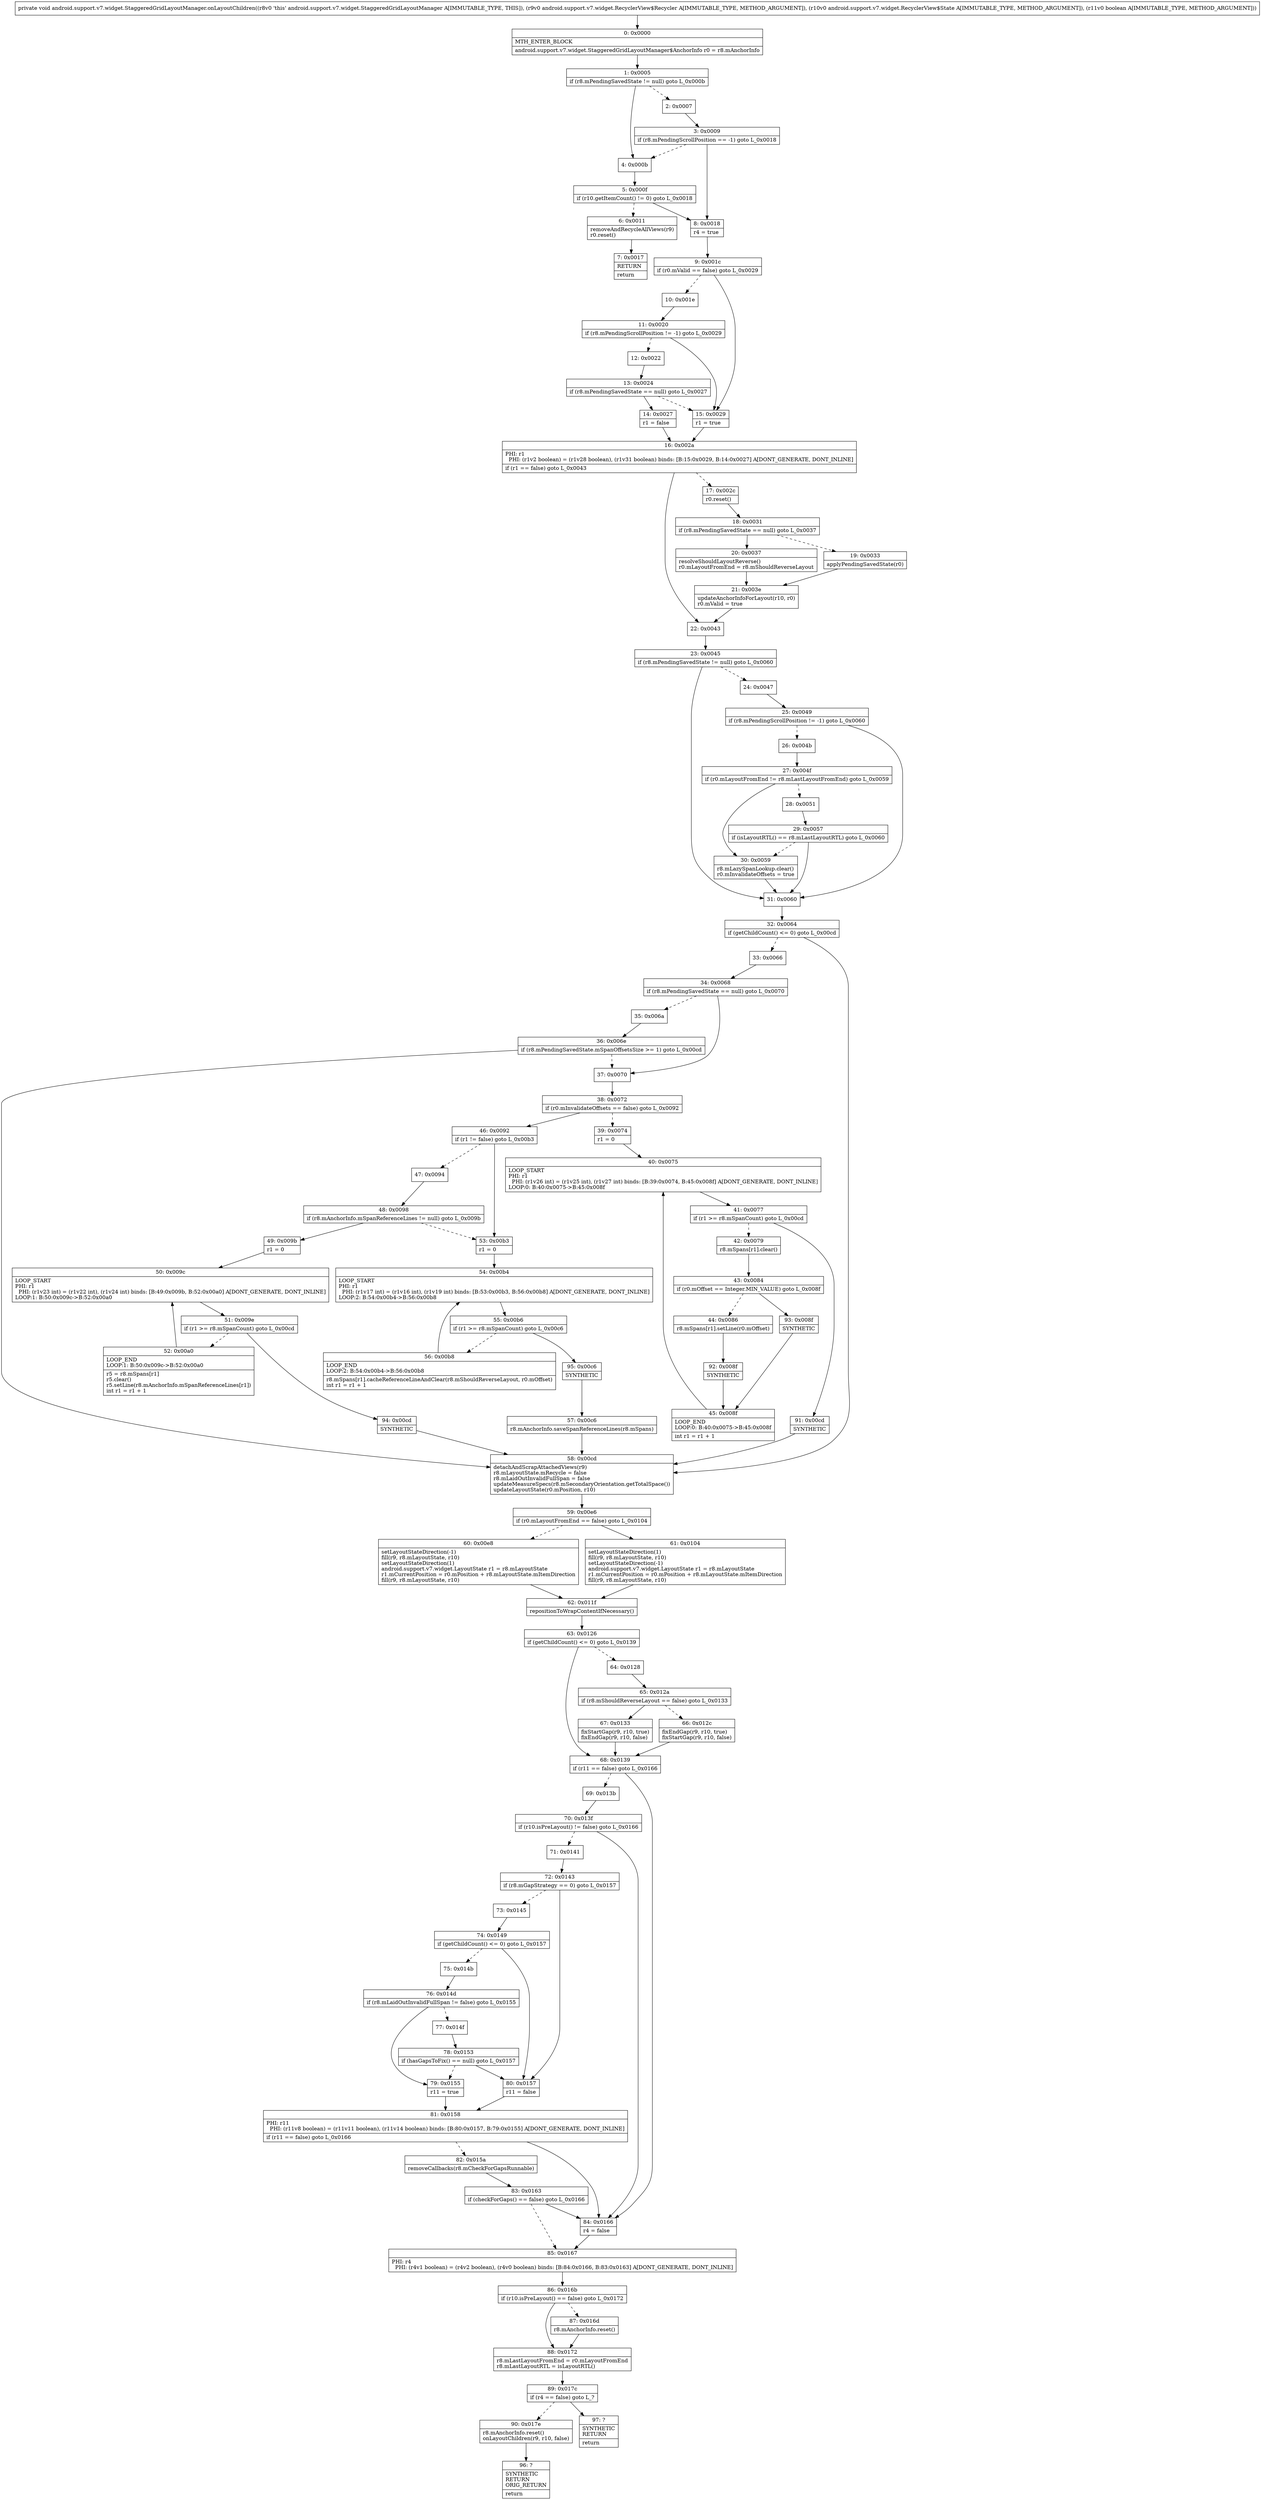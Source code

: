 digraph "CFG forandroid.support.v7.widget.StaggeredGridLayoutManager.onLayoutChildren(Landroid\/support\/v7\/widget\/RecyclerView$Recycler;Landroid\/support\/v7\/widget\/RecyclerView$State;Z)V" {
Node_0 [shape=record,label="{0\:\ 0x0000|MTH_ENTER_BLOCK\l|android.support.v7.widget.StaggeredGridLayoutManager$AnchorInfo r0 = r8.mAnchorInfo\l}"];
Node_1 [shape=record,label="{1\:\ 0x0005|if (r8.mPendingSavedState != null) goto L_0x000b\l}"];
Node_2 [shape=record,label="{2\:\ 0x0007}"];
Node_3 [shape=record,label="{3\:\ 0x0009|if (r8.mPendingScrollPosition == \-1) goto L_0x0018\l}"];
Node_4 [shape=record,label="{4\:\ 0x000b}"];
Node_5 [shape=record,label="{5\:\ 0x000f|if (r10.getItemCount() != 0) goto L_0x0018\l}"];
Node_6 [shape=record,label="{6\:\ 0x0011|removeAndRecycleAllViews(r9)\lr0.reset()\l}"];
Node_7 [shape=record,label="{7\:\ 0x0017|RETURN\l|return\l}"];
Node_8 [shape=record,label="{8\:\ 0x0018|r4 = true\l}"];
Node_9 [shape=record,label="{9\:\ 0x001c|if (r0.mValid == false) goto L_0x0029\l}"];
Node_10 [shape=record,label="{10\:\ 0x001e}"];
Node_11 [shape=record,label="{11\:\ 0x0020|if (r8.mPendingScrollPosition != \-1) goto L_0x0029\l}"];
Node_12 [shape=record,label="{12\:\ 0x0022}"];
Node_13 [shape=record,label="{13\:\ 0x0024|if (r8.mPendingSavedState == null) goto L_0x0027\l}"];
Node_14 [shape=record,label="{14\:\ 0x0027|r1 = false\l}"];
Node_15 [shape=record,label="{15\:\ 0x0029|r1 = true\l}"];
Node_16 [shape=record,label="{16\:\ 0x002a|PHI: r1 \l  PHI: (r1v2 boolean) = (r1v28 boolean), (r1v31 boolean) binds: [B:15:0x0029, B:14:0x0027] A[DONT_GENERATE, DONT_INLINE]\l|if (r1 == false) goto L_0x0043\l}"];
Node_17 [shape=record,label="{17\:\ 0x002c|r0.reset()\l}"];
Node_18 [shape=record,label="{18\:\ 0x0031|if (r8.mPendingSavedState == null) goto L_0x0037\l}"];
Node_19 [shape=record,label="{19\:\ 0x0033|applyPendingSavedState(r0)\l}"];
Node_20 [shape=record,label="{20\:\ 0x0037|resolveShouldLayoutReverse()\lr0.mLayoutFromEnd = r8.mShouldReverseLayout\l}"];
Node_21 [shape=record,label="{21\:\ 0x003e|updateAnchorInfoForLayout(r10, r0)\lr0.mValid = true\l}"];
Node_22 [shape=record,label="{22\:\ 0x0043}"];
Node_23 [shape=record,label="{23\:\ 0x0045|if (r8.mPendingSavedState != null) goto L_0x0060\l}"];
Node_24 [shape=record,label="{24\:\ 0x0047}"];
Node_25 [shape=record,label="{25\:\ 0x0049|if (r8.mPendingScrollPosition != \-1) goto L_0x0060\l}"];
Node_26 [shape=record,label="{26\:\ 0x004b}"];
Node_27 [shape=record,label="{27\:\ 0x004f|if (r0.mLayoutFromEnd != r8.mLastLayoutFromEnd) goto L_0x0059\l}"];
Node_28 [shape=record,label="{28\:\ 0x0051}"];
Node_29 [shape=record,label="{29\:\ 0x0057|if (isLayoutRTL() == r8.mLastLayoutRTL) goto L_0x0060\l}"];
Node_30 [shape=record,label="{30\:\ 0x0059|r8.mLazySpanLookup.clear()\lr0.mInvalidateOffsets = true\l}"];
Node_31 [shape=record,label="{31\:\ 0x0060}"];
Node_32 [shape=record,label="{32\:\ 0x0064|if (getChildCount() \<= 0) goto L_0x00cd\l}"];
Node_33 [shape=record,label="{33\:\ 0x0066}"];
Node_34 [shape=record,label="{34\:\ 0x0068|if (r8.mPendingSavedState == null) goto L_0x0070\l}"];
Node_35 [shape=record,label="{35\:\ 0x006a}"];
Node_36 [shape=record,label="{36\:\ 0x006e|if (r8.mPendingSavedState.mSpanOffsetsSize \>= 1) goto L_0x00cd\l}"];
Node_37 [shape=record,label="{37\:\ 0x0070}"];
Node_38 [shape=record,label="{38\:\ 0x0072|if (r0.mInvalidateOffsets == false) goto L_0x0092\l}"];
Node_39 [shape=record,label="{39\:\ 0x0074|r1 = 0\l}"];
Node_40 [shape=record,label="{40\:\ 0x0075|LOOP_START\lPHI: r1 \l  PHI: (r1v26 int) = (r1v25 int), (r1v27 int) binds: [B:39:0x0074, B:45:0x008f] A[DONT_GENERATE, DONT_INLINE]\lLOOP:0: B:40:0x0075\-\>B:45:0x008f\l}"];
Node_41 [shape=record,label="{41\:\ 0x0077|if (r1 \>= r8.mSpanCount) goto L_0x00cd\l}"];
Node_42 [shape=record,label="{42\:\ 0x0079|r8.mSpans[r1].clear()\l}"];
Node_43 [shape=record,label="{43\:\ 0x0084|if (r0.mOffset == Integer.MIN_VALUE) goto L_0x008f\l}"];
Node_44 [shape=record,label="{44\:\ 0x0086|r8.mSpans[r1].setLine(r0.mOffset)\l}"];
Node_45 [shape=record,label="{45\:\ 0x008f|LOOP_END\lLOOP:0: B:40:0x0075\-\>B:45:0x008f\l|int r1 = r1 + 1\l}"];
Node_46 [shape=record,label="{46\:\ 0x0092|if (r1 != false) goto L_0x00b3\l}"];
Node_47 [shape=record,label="{47\:\ 0x0094}"];
Node_48 [shape=record,label="{48\:\ 0x0098|if (r8.mAnchorInfo.mSpanReferenceLines != null) goto L_0x009b\l}"];
Node_49 [shape=record,label="{49\:\ 0x009b|r1 = 0\l}"];
Node_50 [shape=record,label="{50\:\ 0x009c|LOOP_START\lPHI: r1 \l  PHI: (r1v23 int) = (r1v22 int), (r1v24 int) binds: [B:49:0x009b, B:52:0x00a0] A[DONT_GENERATE, DONT_INLINE]\lLOOP:1: B:50:0x009c\-\>B:52:0x00a0\l}"];
Node_51 [shape=record,label="{51\:\ 0x009e|if (r1 \>= r8.mSpanCount) goto L_0x00cd\l}"];
Node_52 [shape=record,label="{52\:\ 0x00a0|LOOP_END\lLOOP:1: B:50:0x009c\-\>B:52:0x00a0\l|r5 = r8.mSpans[r1]\lr5.clear()\lr5.setLine(r8.mAnchorInfo.mSpanReferenceLines[r1])\lint r1 = r1 + 1\l}"];
Node_53 [shape=record,label="{53\:\ 0x00b3|r1 = 0\l}"];
Node_54 [shape=record,label="{54\:\ 0x00b4|LOOP_START\lPHI: r1 \l  PHI: (r1v17 int) = (r1v16 int), (r1v19 int) binds: [B:53:0x00b3, B:56:0x00b8] A[DONT_GENERATE, DONT_INLINE]\lLOOP:2: B:54:0x00b4\-\>B:56:0x00b8\l}"];
Node_55 [shape=record,label="{55\:\ 0x00b6|if (r1 \>= r8.mSpanCount) goto L_0x00c6\l}"];
Node_56 [shape=record,label="{56\:\ 0x00b8|LOOP_END\lLOOP:2: B:54:0x00b4\-\>B:56:0x00b8\l|r8.mSpans[r1].cacheReferenceLineAndClear(r8.mShouldReverseLayout, r0.mOffset)\lint r1 = r1 + 1\l}"];
Node_57 [shape=record,label="{57\:\ 0x00c6|r8.mAnchorInfo.saveSpanReferenceLines(r8.mSpans)\l}"];
Node_58 [shape=record,label="{58\:\ 0x00cd|detachAndScrapAttachedViews(r9)\lr8.mLayoutState.mRecycle = false\lr8.mLaidOutInvalidFullSpan = false\lupdateMeasureSpecs(r8.mSecondaryOrientation.getTotalSpace())\lupdateLayoutState(r0.mPosition, r10)\l}"];
Node_59 [shape=record,label="{59\:\ 0x00e6|if (r0.mLayoutFromEnd == false) goto L_0x0104\l}"];
Node_60 [shape=record,label="{60\:\ 0x00e8|setLayoutStateDirection(\-1)\lfill(r9, r8.mLayoutState, r10)\lsetLayoutStateDirection(1)\landroid.support.v7.widget.LayoutState r1 = r8.mLayoutState\lr1.mCurrentPosition = r0.mPosition + r8.mLayoutState.mItemDirection\lfill(r9, r8.mLayoutState, r10)\l}"];
Node_61 [shape=record,label="{61\:\ 0x0104|setLayoutStateDirection(1)\lfill(r9, r8.mLayoutState, r10)\lsetLayoutStateDirection(\-1)\landroid.support.v7.widget.LayoutState r1 = r8.mLayoutState\lr1.mCurrentPosition = r0.mPosition + r8.mLayoutState.mItemDirection\lfill(r9, r8.mLayoutState, r10)\l}"];
Node_62 [shape=record,label="{62\:\ 0x011f|repositionToWrapContentIfNecessary()\l}"];
Node_63 [shape=record,label="{63\:\ 0x0126|if (getChildCount() \<= 0) goto L_0x0139\l}"];
Node_64 [shape=record,label="{64\:\ 0x0128}"];
Node_65 [shape=record,label="{65\:\ 0x012a|if (r8.mShouldReverseLayout == false) goto L_0x0133\l}"];
Node_66 [shape=record,label="{66\:\ 0x012c|fixEndGap(r9, r10, true)\lfixStartGap(r9, r10, false)\l}"];
Node_67 [shape=record,label="{67\:\ 0x0133|fixStartGap(r9, r10, true)\lfixEndGap(r9, r10, false)\l}"];
Node_68 [shape=record,label="{68\:\ 0x0139|if (r11 == false) goto L_0x0166\l}"];
Node_69 [shape=record,label="{69\:\ 0x013b}"];
Node_70 [shape=record,label="{70\:\ 0x013f|if (r10.isPreLayout() != false) goto L_0x0166\l}"];
Node_71 [shape=record,label="{71\:\ 0x0141}"];
Node_72 [shape=record,label="{72\:\ 0x0143|if (r8.mGapStrategy == 0) goto L_0x0157\l}"];
Node_73 [shape=record,label="{73\:\ 0x0145}"];
Node_74 [shape=record,label="{74\:\ 0x0149|if (getChildCount() \<= 0) goto L_0x0157\l}"];
Node_75 [shape=record,label="{75\:\ 0x014b}"];
Node_76 [shape=record,label="{76\:\ 0x014d|if (r8.mLaidOutInvalidFullSpan != false) goto L_0x0155\l}"];
Node_77 [shape=record,label="{77\:\ 0x014f}"];
Node_78 [shape=record,label="{78\:\ 0x0153|if (hasGapsToFix() == null) goto L_0x0157\l}"];
Node_79 [shape=record,label="{79\:\ 0x0155|r11 = true\l}"];
Node_80 [shape=record,label="{80\:\ 0x0157|r11 = false\l}"];
Node_81 [shape=record,label="{81\:\ 0x0158|PHI: r11 \l  PHI: (r11v8 boolean) = (r11v11 boolean), (r11v14 boolean) binds: [B:80:0x0157, B:79:0x0155] A[DONT_GENERATE, DONT_INLINE]\l|if (r11 == false) goto L_0x0166\l}"];
Node_82 [shape=record,label="{82\:\ 0x015a|removeCallbacks(r8.mCheckForGapsRunnable)\l}"];
Node_83 [shape=record,label="{83\:\ 0x0163|if (checkForGaps() == false) goto L_0x0166\l}"];
Node_84 [shape=record,label="{84\:\ 0x0166|r4 = false\l}"];
Node_85 [shape=record,label="{85\:\ 0x0167|PHI: r4 \l  PHI: (r4v1 boolean) = (r4v2 boolean), (r4v0 boolean) binds: [B:84:0x0166, B:83:0x0163] A[DONT_GENERATE, DONT_INLINE]\l}"];
Node_86 [shape=record,label="{86\:\ 0x016b|if (r10.isPreLayout() == false) goto L_0x0172\l}"];
Node_87 [shape=record,label="{87\:\ 0x016d|r8.mAnchorInfo.reset()\l}"];
Node_88 [shape=record,label="{88\:\ 0x0172|r8.mLastLayoutFromEnd = r0.mLayoutFromEnd\lr8.mLastLayoutRTL = isLayoutRTL()\l}"];
Node_89 [shape=record,label="{89\:\ 0x017c|if (r4 == false) goto L_?\l}"];
Node_90 [shape=record,label="{90\:\ 0x017e|r8.mAnchorInfo.reset()\lonLayoutChildren(r9, r10, false)\l}"];
Node_91 [shape=record,label="{91\:\ 0x00cd|SYNTHETIC\l}"];
Node_92 [shape=record,label="{92\:\ 0x008f|SYNTHETIC\l}"];
Node_93 [shape=record,label="{93\:\ 0x008f|SYNTHETIC\l}"];
Node_94 [shape=record,label="{94\:\ 0x00cd|SYNTHETIC\l}"];
Node_95 [shape=record,label="{95\:\ 0x00c6|SYNTHETIC\l}"];
Node_96 [shape=record,label="{96\:\ ?|SYNTHETIC\lRETURN\lORIG_RETURN\l|return\l}"];
Node_97 [shape=record,label="{97\:\ ?|SYNTHETIC\lRETURN\l|return\l}"];
MethodNode[shape=record,label="{private void android.support.v7.widget.StaggeredGridLayoutManager.onLayoutChildren((r8v0 'this' android.support.v7.widget.StaggeredGridLayoutManager A[IMMUTABLE_TYPE, THIS]), (r9v0 android.support.v7.widget.RecyclerView$Recycler A[IMMUTABLE_TYPE, METHOD_ARGUMENT]), (r10v0 android.support.v7.widget.RecyclerView$State A[IMMUTABLE_TYPE, METHOD_ARGUMENT]), (r11v0 boolean A[IMMUTABLE_TYPE, METHOD_ARGUMENT])) }"];
MethodNode -> Node_0;
Node_0 -> Node_1;
Node_1 -> Node_2[style=dashed];
Node_1 -> Node_4;
Node_2 -> Node_3;
Node_3 -> Node_4[style=dashed];
Node_3 -> Node_8;
Node_4 -> Node_5;
Node_5 -> Node_6[style=dashed];
Node_5 -> Node_8;
Node_6 -> Node_7;
Node_8 -> Node_9;
Node_9 -> Node_10[style=dashed];
Node_9 -> Node_15;
Node_10 -> Node_11;
Node_11 -> Node_12[style=dashed];
Node_11 -> Node_15;
Node_12 -> Node_13;
Node_13 -> Node_14;
Node_13 -> Node_15[style=dashed];
Node_14 -> Node_16;
Node_15 -> Node_16;
Node_16 -> Node_17[style=dashed];
Node_16 -> Node_22;
Node_17 -> Node_18;
Node_18 -> Node_19[style=dashed];
Node_18 -> Node_20;
Node_19 -> Node_21;
Node_20 -> Node_21;
Node_21 -> Node_22;
Node_22 -> Node_23;
Node_23 -> Node_24[style=dashed];
Node_23 -> Node_31;
Node_24 -> Node_25;
Node_25 -> Node_26[style=dashed];
Node_25 -> Node_31;
Node_26 -> Node_27;
Node_27 -> Node_28[style=dashed];
Node_27 -> Node_30;
Node_28 -> Node_29;
Node_29 -> Node_30[style=dashed];
Node_29 -> Node_31;
Node_30 -> Node_31;
Node_31 -> Node_32;
Node_32 -> Node_33[style=dashed];
Node_32 -> Node_58;
Node_33 -> Node_34;
Node_34 -> Node_35[style=dashed];
Node_34 -> Node_37;
Node_35 -> Node_36;
Node_36 -> Node_37[style=dashed];
Node_36 -> Node_58;
Node_37 -> Node_38;
Node_38 -> Node_39[style=dashed];
Node_38 -> Node_46;
Node_39 -> Node_40;
Node_40 -> Node_41;
Node_41 -> Node_42[style=dashed];
Node_41 -> Node_91;
Node_42 -> Node_43;
Node_43 -> Node_44[style=dashed];
Node_43 -> Node_93;
Node_44 -> Node_92;
Node_45 -> Node_40;
Node_46 -> Node_47[style=dashed];
Node_46 -> Node_53;
Node_47 -> Node_48;
Node_48 -> Node_49;
Node_48 -> Node_53[style=dashed];
Node_49 -> Node_50;
Node_50 -> Node_51;
Node_51 -> Node_52[style=dashed];
Node_51 -> Node_94;
Node_52 -> Node_50;
Node_53 -> Node_54;
Node_54 -> Node_55;
Node_55 -> Node_56[style=dashed];
Node_55 -> Node_95;
Node_56 -> Node_54;
Node_57 -> Node_58;
Node_58 -> Node_59;
Node_59 -> Node_60[style=dashed];
Node_59 -> Node_61;
Node_60 -> Node_62;
Node_61 -> Node_62;
Node_62 -> Node_63;
Node_63 -> Node_64[style=dashed];
Node_63 -> Node_68;
Node_64 -> Node_65;
Node_65 -> Node_66[style=dashed];
Node_65 -> Node_67;
Node_66 -> Node_68;
Node_67 -> Node_68;
Node_68 -> Node_69[style=dashed];
Node_68 -> Node_84;
Node_69 -> Node_70;
Node_70 -> Node_71[style=dashed];
Node_70 -> Node_84;
Node_71 -> Node_72;
Node_72 -> Node_73[style=dashed];
Node_72 -> Node_80;
Node_73 -> Node_74;
Node_74 -> Node_75[style=dashed];
Node_74 -> Node_80;
Node_75 -> Node_76;
Node_76 -> Node_77[style=dashed];
Node_76 -> Node_79;
Node_77 -> Node_78;
Node_78 -> Node_79[style=dashed];
Node_78 -> Node_80;
Node_79 -> Node_81;
Node_80 -> Node_81;
Node_81 -> Node_82[style=dashed];
Node_81 -> Node_84;
Node_82 -> Node_83;
Node_83 -> Node_84;
Node_83 -> Node_85[style=dashed];
Node_84 -> Node_85;
Node_85 -> Node_86;
Node_86 -> Node_87[style=dashed];
Node_86 -> Node_88;
Node_87 -> Node_88;
Node_88 -> Node_89;
Node_89 -> Node_90[style=dashed];
Node_89 -> Node_97;
Node_90 -> Node_96;
Node_91 -> Node_58;
Node_92 -> Node_45;
Node_93 -> Node_45;
Node_94 -> Node_58;
Node_95 -> Node_57;
}

